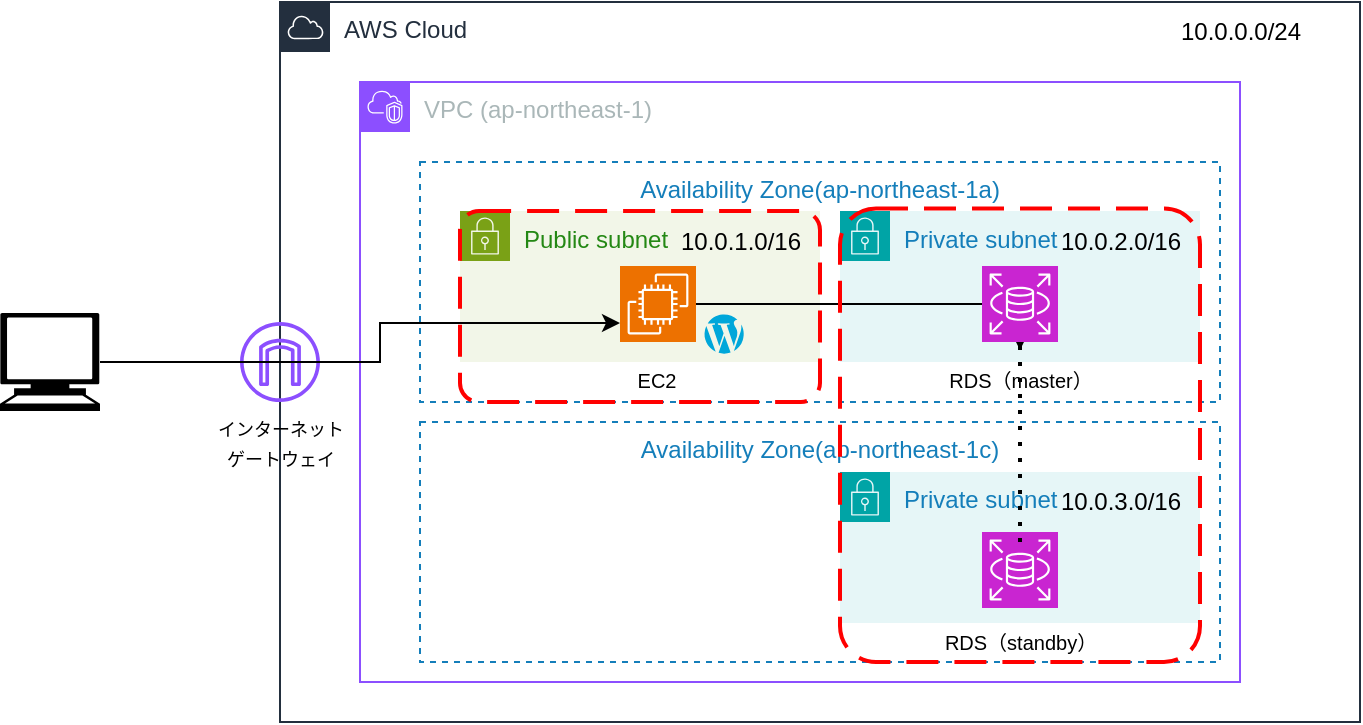 <mxfile version="26.0.5">
  <diagram name="ページ1" id="jVeWRufz6RqbUdVA2EF2">
    <mxGraphModel dx="1143" dy="584" grid="1" gridSize="10" guides="1" tooltips="1" connect="1" arrows="1" fold="1" page="1" pageScale="1" pageWidth="827" pageHeight="1169" math="0" shadow="0">
      <root>
        <mxCell id="0" />
        <mxCell id="1" parent="0" />
        <mxCell id="M95qbr-i502lPLxrOfVr-1" value="AWS Cloud" style="points=[[0,0],[0.25,0],[0.5,0],[0.75,0],[1,0],[1,0.25],[1,0.5],[1,0.75],[1,1],[0.75,1],[0.5,1],[0.25,1],[0,1],[0,0.75],[0,0.5],[0,0.25]];outlineConnect=0;gradientColor=none;html=1;whiteSpace=wrap;fontSize=12;fontStyle=0;container=1;pointerEvents=0;collapsible=0;recursiveResize=0;shape=mxgraph.aws4.group;grIcon=mxgraph.aws4.group_aws_cloud;strokeColor=#232F3E;fillColor=none;verticalAlign=top;align=left;spacingLeft=30;fontColor=#232F3E;dashed=0;" vertex="1" parent="1">
          <mxGeometry x="160" y="280" width="540" height="360" as="geometry" />
        </mxCell>
        <mxCell id="M95qbr-i502lPLxrOfVr-3" value="" style="sketch=0;outlineConnect=0;fontColor=#232F3E;gradientColor=none;fillColor=#8C4FFF;strokeColor=none;dashed=0;verticalLabelPosition=bottom;verticalAlign=top;align=center;html=1;fontSize=12;fontStyle=0;aspect=fixed;pointerEvents=1;shape=mxgraph.aws4.internet_gateway;" vertex="1" parent="M95qbr-i502lPLxrOfVr-1">
          <mxGeometry x="-20" y="160" width="40" height="40" as="geometry" />
        </mxCell>
        <mxCell id="M95qbr-i502lPLxrOfVr-24" value="10.0.0.0/24" style="text;html=1;align=center;verticalAlign=middle;resizable=0;points=[];autosize=1;strokeColor=none;fillColor=none;" vertex="1" parent="M95qbr-i502lPLxrOfVr-1">
          <mxGeometry x="440" width="80" height="30" as="geometry" />
        </mxCell>
        <mxCell id="M95qbr-i502lPLxrOfVr-2" value="VPC (ap-northeast-1)" style="points=[[0,0],[0.25,0],[0.5,0],[0.75,0],[1,0],[1,0.25],[1,0.5],[1,0.75],[1,1],[0.75,1],[0.5,1],[0.25,1],[0,1],[0,0.75],[0,0.5],[0,0.25]];outlineConnect=0;gradientColor=none;html=1;whiteSpace=wrap;fontSize=12;fontStyle=0;container=1;pointerEvents=0;collapsible=0;recursiveResize=0;shape=mxgraph.aws4.group;grIcon=mxgraph.aws4.group_vpc2;strokeColor=#8C4FFF;fillColor=none;verticalAlign=top;align=left;spacingLeft=30;fontColor=#AAB7B8;dashed=0;" vertex="1" parent="1">
          <mxGeometry x="200" y="320" width="440" height="300" as="geometry" />
        </mxCell>
        <mxCell id="M95qbr-i502lPLxrOfVr-6" value="Availability Zone(ap-northeast-1a)" style="fillColor=none;strokeColor=#147EBA;dashed=1;verticalAlign=top;fontStyle=0;fontColor=#147EBA;whiteSpace=wrap;html=1;" vertex="1" parent="M95qbr-i502lPLxrOfVr-2">
          <mxGeometry x="30" y="40" width="400" height="120" as="geometry" />
        </mxCell>
        <mxCell id="M95qbr-i502lPLxrOfVr-9" value="Public subnet" style="points=[[0,0],[0.25,0],[0.5,0],[0.75,0],[1,0],[1,0.25],[1,0.5],[1,0.75],[1,1],[0.75,1],[0.5,1],[0.25,1],[0,1],[0,0.75],[0,0.5],[0,0.25]];outlineConnect=0;gradientColor=none;html=1;whiteSpace=wrap;fontSize=12;fontStyle=0;container=1;pointerEvents=0;collapsible=0;recursiveResize=0;shape=mxgraph.aws4.group;grIcon=mxgraph.aws4.group_security_group;grStroke=0;strokeColor=#7AA116;fillColor=#F2F6E8;verticalAlign=top;align=left;spacingLeft=30;fontColor=#248814;dashed=0;" vertex="1" parent="M95qbr-i502lPLxrOfVr-2">
          <mxGeometry x="50" y="64.5" width="180" height="75.5" as="geometry" />
        </mxCell>
        <mxCell id="M95qbr-i502lPLxrOfVr-11" value="Private subnet" style="points=[[0,0],[0.25,0],[0.5,0],[0.75,0],[1,0],[1,0.25],[1,0.5],[1,0.75],[1,1],[0.75,1],[0.5,1],[0.25,1],[0,1],[0,0.75],[0,0.5],[0,0.25]];outlineConnect=0;gradientColor=none;html=1;whiteSpace=wrap;fontSize=12;fontStyle=0;container=1;pointerEvents=0;collapsible=0;recursiveResize=0;shape=mxgraph.aws4.group;grIcon=mxgraph.aws4.group_security_group;grStroke=0;strokeColor=#00A4A6;fillColor=#E6F6F7;verticalAlign=top;align=left;spacingLeft=30;fontColor=#147EBA;dashed=0;" vertex="1" parent="M95qbr-i502lPLxrOfVr-2">
          <mxGeometry x="240" y="64.5" width="180" height="75.5" as="geometry" />
        </mxCell>
        <mxCell id="M95qbr-i502lPLxrOfVr-12" value="Availability Zone(ap-northeast-1c)" style="fillColor=none;strokeColor=#147EBA;dashed=1;verticalAlign=top;fontStyle=0;fontColor=#147EBA;whiteSpace=wrap;html=1;" vertex="1" parent="M95qbr-i502lPLxrOfVr-2">
          <mxGeometry x="30" y="170" width="400" height="120" as="geometry" />
        </mxCell>
        <mxCell id="M95qbr-i502lPLxrOfVr-14" value="Private subnet" style="points=[[0,0],[0.25,0],[0.5,0],[0.75,0],[1,0],[1,0.25],[1,0.5],[1,0.75],[1,1],[0.75,1],[0.5,1],[0.25,1],[0,1],[0,0.75],[0,0.5],[0,0.25]];outlineConnect=0;gradientColor=none;html=1;whiteSpace=wrap;fontSize=12;fontStyle=0;container=1;pointerEvents=0;collapsible=0;recursiveResize=0;shape=mxgraph.aws4.group;grIcon=mxgraph.aws4.group_security_group;grStroke=0;strokeColor=#00A4A6;fillColor=#E6F6F7;verticalAlign=top;align=left;spacingLeft=30;fontColor=#147EBA;dashed=0;" vertex="1" parent="M95qbr-i502lPLxrOfVr-2">
          <mxGeometry x="240" y="195" width="180" height="75.5" as="geometry" />
        </mxCell>
        <mxCell id="M95qbr-i502lPLxrOfVr-17" value="" style="sketch=0;points=[[0,0,0],[0.25,0,0],[0.5,0,0],[0.75,0,0],[1,0,0],[0,1,0],[0.25,1,0],[0.5,1,0],[0.75,1,0],[1,1,0],[0,0.25,0],[0,0.5,0],[0,0.75,0],[1,0.25,0],[1,0.5,0],[1,0.75,0]];outlineConnect=0;fontColor=#232F3E;fillColor=#C925D1;strokeColor=#ffffff;dashed=0;verticalLabelPosition=bottom;verticalAlign=top;align=center;html=1;fontSize=12;fontStyle=0;aspect=fixed;shape=mxgraph.aws4.resourceIcon;resIcon=mxgraph.aws4.rds;" vertex="1" parent="M95qbr-i502lPLxrOfVr-14">
          <mxGeometry x="71" y="30" width="38" height="38" as="geometry" />
        </mxCell>
        <mxCell id="M95qbr-i502lPLxrOfVr-23" value="" style="edgeStyle=orthogonalEdgeStyle;rounded=0;orthogonalLoop=1;jettySize=auto;html=1;" edge="1" parent="M95qbr-i502lPLxrOfVr-2" source="M95qbr-i502lPLxrOfVr-15" target="M95qbr-i502lPLxrOfVr-20">
          <mxGeometry relative="1" as="geometry" />
        </mxCell>
        <mxCell id="M95qbr-i502lPLxrOfVr-15" value="" style="sketch=0;points=[[0,0,0],[0.25,0,0],[0.5,0,0],[0.75,0,0],[1,0,0],[0,1,0],[0.25,1,0],[0.5,1,0],[0.75,1,0],[1,1,0],[0,0.25,0],[0,0.5,0],[0,0.75,0],[1,0.25,0],[1,0.5,0],[1,0.75,0]];outlineConnect=0;fontColor=#232F3E;fillColor=#ED7100;strokeColor=#ffffff;dashed=0;verticalLabelPosition=bottom;verticalAlign=top;align=center;html=1;fontSize=12;fontStyle=0;aspect=fixed;shape=mxgraph.aws4.resourceIcon;resIcon=mxgraph.aws4.ec2;" vertex="1" parent="M95qbr-i502lPLxrOfVr-2">
          <mxGeometry x="130" y="92" width="38" height="38" as="geometry" />
        </mxCell>
        <mxCell id="M95qbr-i502lPLxrOfVr-16" value="" style="sketch=0;points=[[0,0,0],[0.25,0,0],[0.5,0,0],[0.75,0,0],[1,0,0],[0,1,0],[0.25,1,0],[0.5,1,0],[0.75,1,0],[1,1,0],[0,0.25,0],[0,0.5,0],[0,0.75,0],[1,0.25,0],[1,0.5,0],[1,0.75,0]];outlineConnect=0;fontColor=#232F3E;fillColor=#C925D1;strokeColor=#ffffff;dashed=0;verticalLabelPosition=bottom;verticalAlign=top;align=center;html=1;fontSize=12;fontStyle=0;aspect=fixed;shape=mxgraph.aws4.resourceIcon;resIcon=mxgraph.aws4.rds;" vertex="1" parent="M95qbr-i502lPLxrOfVr-2">
          <mxGeometry x="311" y="92" width="38" height="38" as="geometry" />
        </mxCell>
        <mxCell id="M95qbr-i502lPLxrOfVr-19" value="&lt;font size=&quot;1&quot;&gt;EC2&lt;/font&gt;" style="text;html=1;align=center;verticalAlign=middle;resizable=0;points=[];autosize=1;strokeColor=none;fillColor=none;" vertex="1" parent="M95qbr-i502lPLxrOfVr-2">
          <mxGeometry x="128" y="134" width="40" height="30" as="geometry" />
        </mxCell>
        <mxCell id="M95qbr-i502lPLxrOfVr-20" value="&lt;font size=&quot;1&quot;&gt;RDS（master）&lt;/font&gt;" style="text;html=1;align=center;verticalAlign=middle;resizable=0;points=[];autosize=1;strokeColor=none;fillColor=none;" vertex="1" parent="M95qbr-i502lPLxrOfVr-2">
          <mxGeometry x="280" y="134" width="100" height="30" as="geometry" />
        </mxCell>
        <mxCell id="M95qbr-i502lPLxrOfVr-21" value="&lt;font size=&quot;1&quot;&gt;RDS（standby）&lt;/font&gt;" style="text;html=1;align=center;verticalAlign=middle;resizable=0;points=[];autosize=1;strokeColor=none;fillColor=none;" vertex="1" parent="M95qbr-i502lPLxrOfVr-2">
          <mxGeometry x="280" y="265" width="100" height="30" as="geometry" />
        </mxCell>
        <mxCell id="M95qbr-i502lPLxrOfVr-22" value="" style="endArrow=none;dashed=1;html=1;dashPattern=1 3;strokeWidth=2;rounded=0;entryX=0.5;entryY=1;entryDx=0;entryDy=0;entryPerimeter=0;" edge="1" parent="M95qbr-i502lPLxrOfVr-2" target="M95qbr-i502lPLxrOfVr-16">
          <mxGeometry width="50" height="50" relative="1" as="geometry">
            <mxPoint x="330" y="230" as="sourcePoint" />
            <mxPoint x="270" y="80" as="targetPoint" />
          </mxGeometry>
        </mxCell>
        <mxCell id="M95qbr-i502lPLxrOfVr-25" value="10.0.1.0/16" style="text;html=1;align=center;verticalAlign=middle;resizable=0;points=[];autosize=1;strokeColor=none;fillColor=none;" vertex="1" parent="M95qbr-i502lPLxrOfVr-2">
          <mxGeometry x="150" y="64.5" width="80" height="30" as="geometry" />
        </mxCell>
        <mxCell id="M95qbr-i502lPLxrOfVr-26" value="10.0.2.0/16" style="text;html=1;align=center;verticalAlign=middle;resizable=0;points=[];autosize=1;strokeColor=none;fillColor=none;" vertex="1" parent="M95qbr-i502lPLxrOfVr-2">
          <mxGeometry x="340" y="64.5" width="80" height="30" as="geometry" />
        </mxCell>
        <mxCell id="M95qbr-i502lPLxrOfVr-27" value="10.0.3.0/16" style="text;html=1;align=center;verticalAlign=middle;resizable=0;points=[];autosize=1;strokeColor=none;fillColor=none;" vertex="1" parent="M95qbr-i502lPLxrOfVr-2">
          <mxGeometry x="340" y="195" width="80" height="30" as="geometry" />
        </mxCell>
        <mxCell id="M95qbr-i502lPLxrOfVr-28" value="" style="rounded=1;arcSize=10;dashed=1;strokeColor=#ff0000;fillColor=none;gradientColor=none;dashPattern=8 4;strokeWidth=2;" vertex="1" parent="M95qbr-i502lPLxrOfVr-2">
          <mxGeometry x="50" y="64.5" width="180" height="95.5" as="geometry" />
        </mxCell>
        <mxCell id="M95qbr-i502lPLxrOfVr-29" value="" style="rounded=1;arcSize=10;dashed=1;strokeColor=#ff0000;fillColor=none;gradientColor=none;dashPattern=8 4;strokeWidth=2;" vertex="1" parent="M95qbr-i502lPLxrOfVr-2">
          <mxGeometry x="240" y="63.25" width="180" height="226.75" as="geometry" />
        </mxCell>
        <mxCell id="M95qbr-i502lPLxrOfVr-30" value="" style="dashed=0;outlineConnect=0;html=1;align=center;labelPosition=center;verticalLabelPosition=bottom;verticalAlign=top;shape=mxgraph.weblogos.wordpress;fillColor=#00A7DA;strokeColor=none" vertex="1" parent="M95qbr-i502lPLxrOfVr-2">
          <mxGeometry x="172" y="116" width="20.37" height="20" as="geometry" />
        </mxCell>
        <mxCell id="M95qbr-i502lPLxrOfVr-5" value="" style="edgeStyle=orthogonalEdgeStyle;rounded=0;orthogonalLoop=1;jettySize=auto;html=1;entryX=0;entryY=0.75;entryDx=0;entryDy=0;entryPerimeter=0;" edge="1" parent="1" source="M95qbr-i502lPLxrOfVr-4" target="M95qbr-i502lPLxrOfVr-15">
          <mxGeometry relative="1" as="geometry">
            <Array as="points">
              <mxPoint x="210" y="460" />
              <mxPoint x="210" y="440" />
            </Array>
          </mxGeometry>
        </mxCell>
        <mxCell id="M95qbr-i502lPLxrOfVr-4" value="" style="shape=mxgraph.signs.tech.computer;html=1;pointerEvents=1;fillColor=#000000;strokeColor=none;verticalLabelPosition=bottom;verticalAlign=top;align=center;" vertex="1" parent="1">
          <mxGeometry x="20" y="435.5" width="50" height="49" as="geometry" />
        </mxCell>
        <mxCell id="M95qbr-i502lPLxrOfVr-18" value="&lt;font style=&quot;font-size: 9px;&quot;&gt;インターネット&lt;/font&gt;&lt;div&gt;&lt;font style=&quot;font-size: 9px;&quot;&gt;ゲートウェイ&lt;/font&gt;&lt;/div&gt;" style="text;html=1;align=center;verticalAlign=middle;resizable=0;points=[];autosize=1;strokeColor=none;fillColor=none;" vertex="1" parent="1">
          <mxGeometry x="115" y="480" width="90" height="40" as="geometry" />
        </mxCell>
      </root>
    </mxGraphModel>
  </diagram>
</mxfile>
